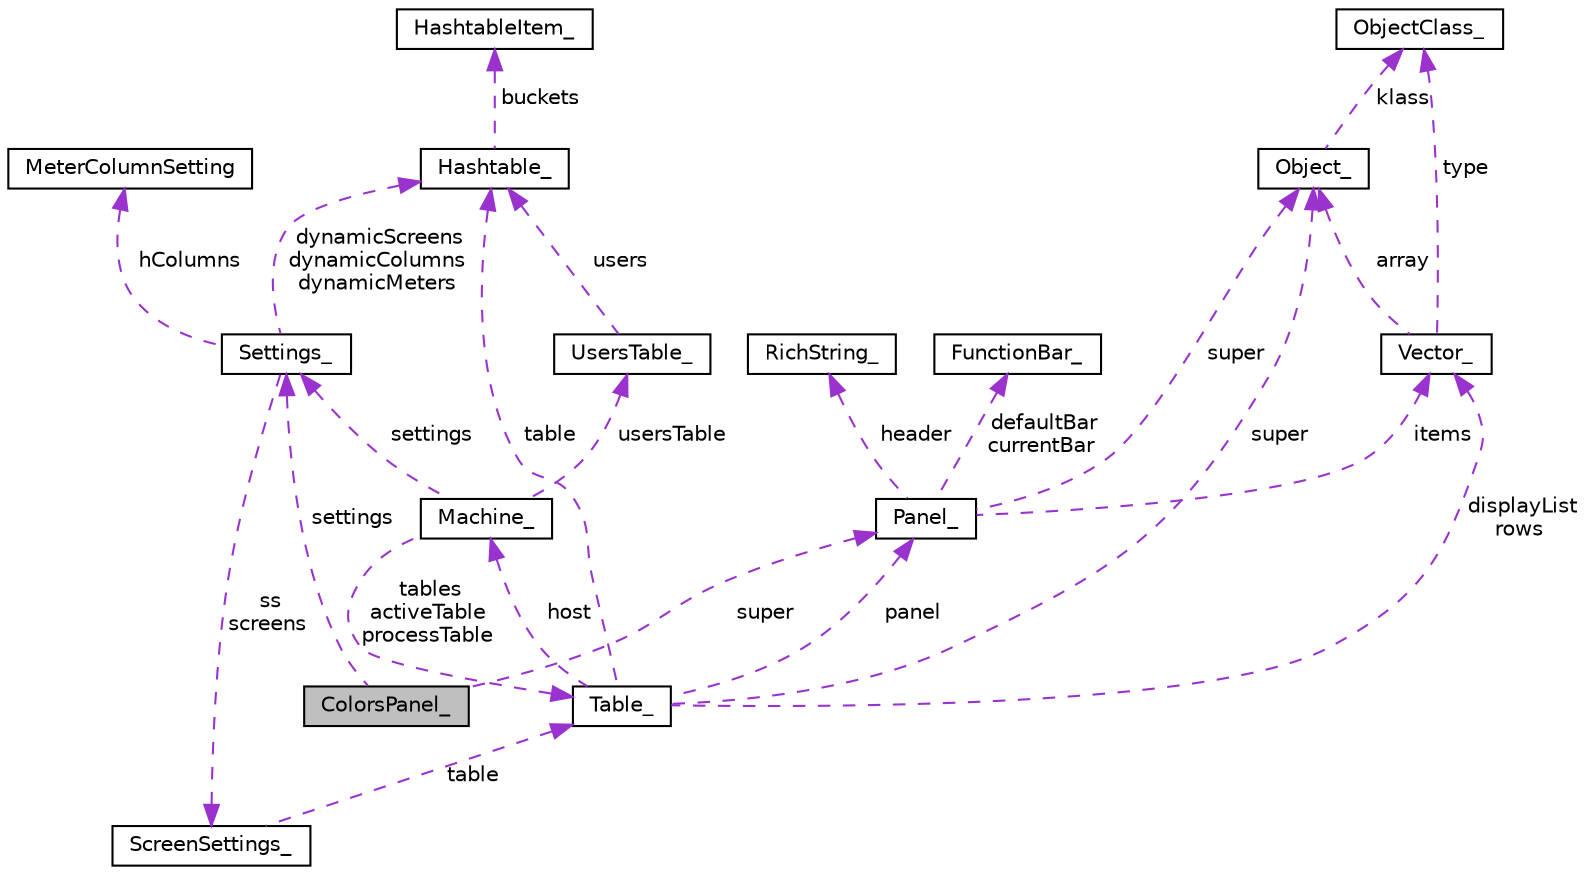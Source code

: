 digraph "ColorsPanel_"
{
  edge [fontname="Helvetica",fontsize="10",labelfontname="Helvetica",labelfontsize="10"];
  node [fontname="Helvetica",fontsize="10",shape=record];
  Node1 [label="ColorsPanel_",height=0.2,width=0.4,color="black", fillcolor="grey75", style="filled", fontcolor="black"];
  Node2 -> Node1 [dir="back",color="darkorchid3",fontsize="10",style="dashed",label=" settings" ,fontname="Helvetica"];
  Node2 [label="Settings_",height=0.2,width=0.4,color="black", fillcolor="white", style="filled",URL="$structSettings__.html"];
  Node3 -> Node2 [dir="back",color="darkorchid3",fontsize="10",style="dashed",label=" ss\nscreens" ,fontname="Helvetica"];
  Node3 [label="ScreenSettings_",height=0.2,width=0.4,color="black", fillcolor="white", style="filled",URL="$structScreenSettings__.html"];
  Node4 -> Node3 [dir="back",color="darkorchid3",fontsize="10",style="dashed",label=" table" ,fontname="Helvetica"];
  Node4 [label="Table_",height=0.2,width=0.4,color="black", fillcolor="white", style="filled",URL="$structTable__.html"];
  Node5 -> Node4 [dir="back",color="darkorchid3",fontsize="10",style="dashed",label=" displayList\nrows" ,fontname="Helvetica"];
  Node5 [label="Vector_",height=0.2,width=0.4,color="black", fillcolor="white", style="filled",URL="$structVector__.html"];
  Node6 -> Node5 [dir="back",color="darkorchid3",fontsize="10",style="dashed",label=" type" ,fontname="Helvetica"];
  Node6 [label="ObjectClass_",height=0.2,width=0.4,color="black", fillcolor="white", style="filled",URL="$structObjectClass__.html"];
  Node7 -> Node5 [dir="back",color="darkorchid3",fontsize="10",style="dashed",label=" array" ,fontname="Helvetica"];
  Node7 [label="Object_",height=0.2,width=0.4,color="black", fillcolor="white", style="filled",URL="$structObject__.html"];
  Node6 -> Node7 [dir="back",color="darkorchid3",fontsize="10",style="dashed",label=" klass" ,fontname="Helvetica"];
  Node8 -> Node4 [dir="back",color="darkorchid3",fontsize="10",style="dashed",label=" host" ,fontname="Helvetica"];
  Node8 [label="Machine_",height=0.2,width=0.4,color="black", fillcolor="white", style="filled",URL="$structMachine__.html"];
  Node4 -> Node8 [dir="back",color="darkorchid3",fontsize="10",style="dashed",label=" tables\nactiveTable\nprocessTable" ,fontname="Helvetica"];
  Node2 -> Node8 [dir="back",color="darkorchid3",fontsize="10",style="dashed",label=" settings" ,fontname="Helvetica"];
  Node9 -> Node8 [dir="back",color="darkorchid3",fontsize="10",style="dashed",label=" usersTable" ,fontname="Helvetica"];
  Node9 [label="UsersTable_",height=0.2,width=0.4,color="black", fillcolor="white", style="filled",URL="$structUsersTable__.html"];
  Node10 -> Node9 [dir="back",color="darkorchid3",fontsize="10",style="dashed",label=" users" ,fontname="Helvetica"];
  Node10 [label="Hashtable_",height=0.2,width=0.4,color="black", fillcolor="white", style="filled",URL="$structHashtable__.html"];
  Node11 -> Node10 [dir="back",color="darkorchid3",fontsize="10",style="dashed",label=" buckets" ,fontname="Helvetica"];
  Node11 [label="HashtableItem_",height=0.2,width=0.4,color="black", fillcolor="white", style="filled",URL="$structHashtableItem__.html"];
  Node10 -> Node4 [dir="back",color="darkorchid3",fontsize="10",style="dashed",label=" table" ,fontname="Helvetica"];
  Node12 -> Node4 [dir="back",color="darkorchid3",fontsize="10",style="dashed",label=" panel" ,fontname="Helvetica"];
  Node12 [label="Panel_",height=0.2,width=0.4,color="black", fillcolor="white", style="filled",URL="$structPanel__.html"];
  Node5 -> Node12 [dir="back",color="darkorchid3",fontsize="10",style="dashed",label=" items" ,fontname="Helvetica"];
  Node13 -> Node12 [dir="back",color="darkorchid3",fontsize="10",style="dashed",label=" header" ,fontname="Helvetica"];
  Node13 [label="RichString_",height=0.2,width=0.4,color="black", fillcolor="white", style="filled",URL="$structRichString__.html"];
  Node14 -> Node12 [dir="back",color="darkorchid3",fontsize="10",style="dashed",label=" defaultBar\ncurrentBar" ,fontname="Helvetica"];
  Node14 [label="FunctionBar_",height=0.2,width=0.4,color="black", fillcolor="white", style="filled",URL="$structFunctionBar__.html"];
  Node7 -> Node12 [dir="back",color="darkorchid3",fontsize="10",style="dashed",label=" super" ,fontname="Helvetica"];
  Node7 -> Node4 [dir="back",color="darkorchid3",fontsize="10",style="dashed",label=" super" ,fontname="Helvetica"];
  Node10 -> Node2 [dir="back",color="darkorchid3",fontsize="10",style="dashed",label=" dynamicScreens\ndynamicColumns\ndynamicMeters" ,fontname="Helvetica"];
  Node15 -> Node2 [dir="back",color="darkorchid3",fontsize="10",style="dashed",label=" hColumns" ,fontname="Helvetica"];
  Node15 [label="MeterColumnSetting",height=0.2,width=0.4,color="black", fillcolor="white", style="filled",URL="$structMeterColumnSetting.html"];
  Node12 -> Node1 [dir="back",color="darkorchid3",fontsize="10",style="dashed",label=" super" ,fontname="Helvetica"];
}
